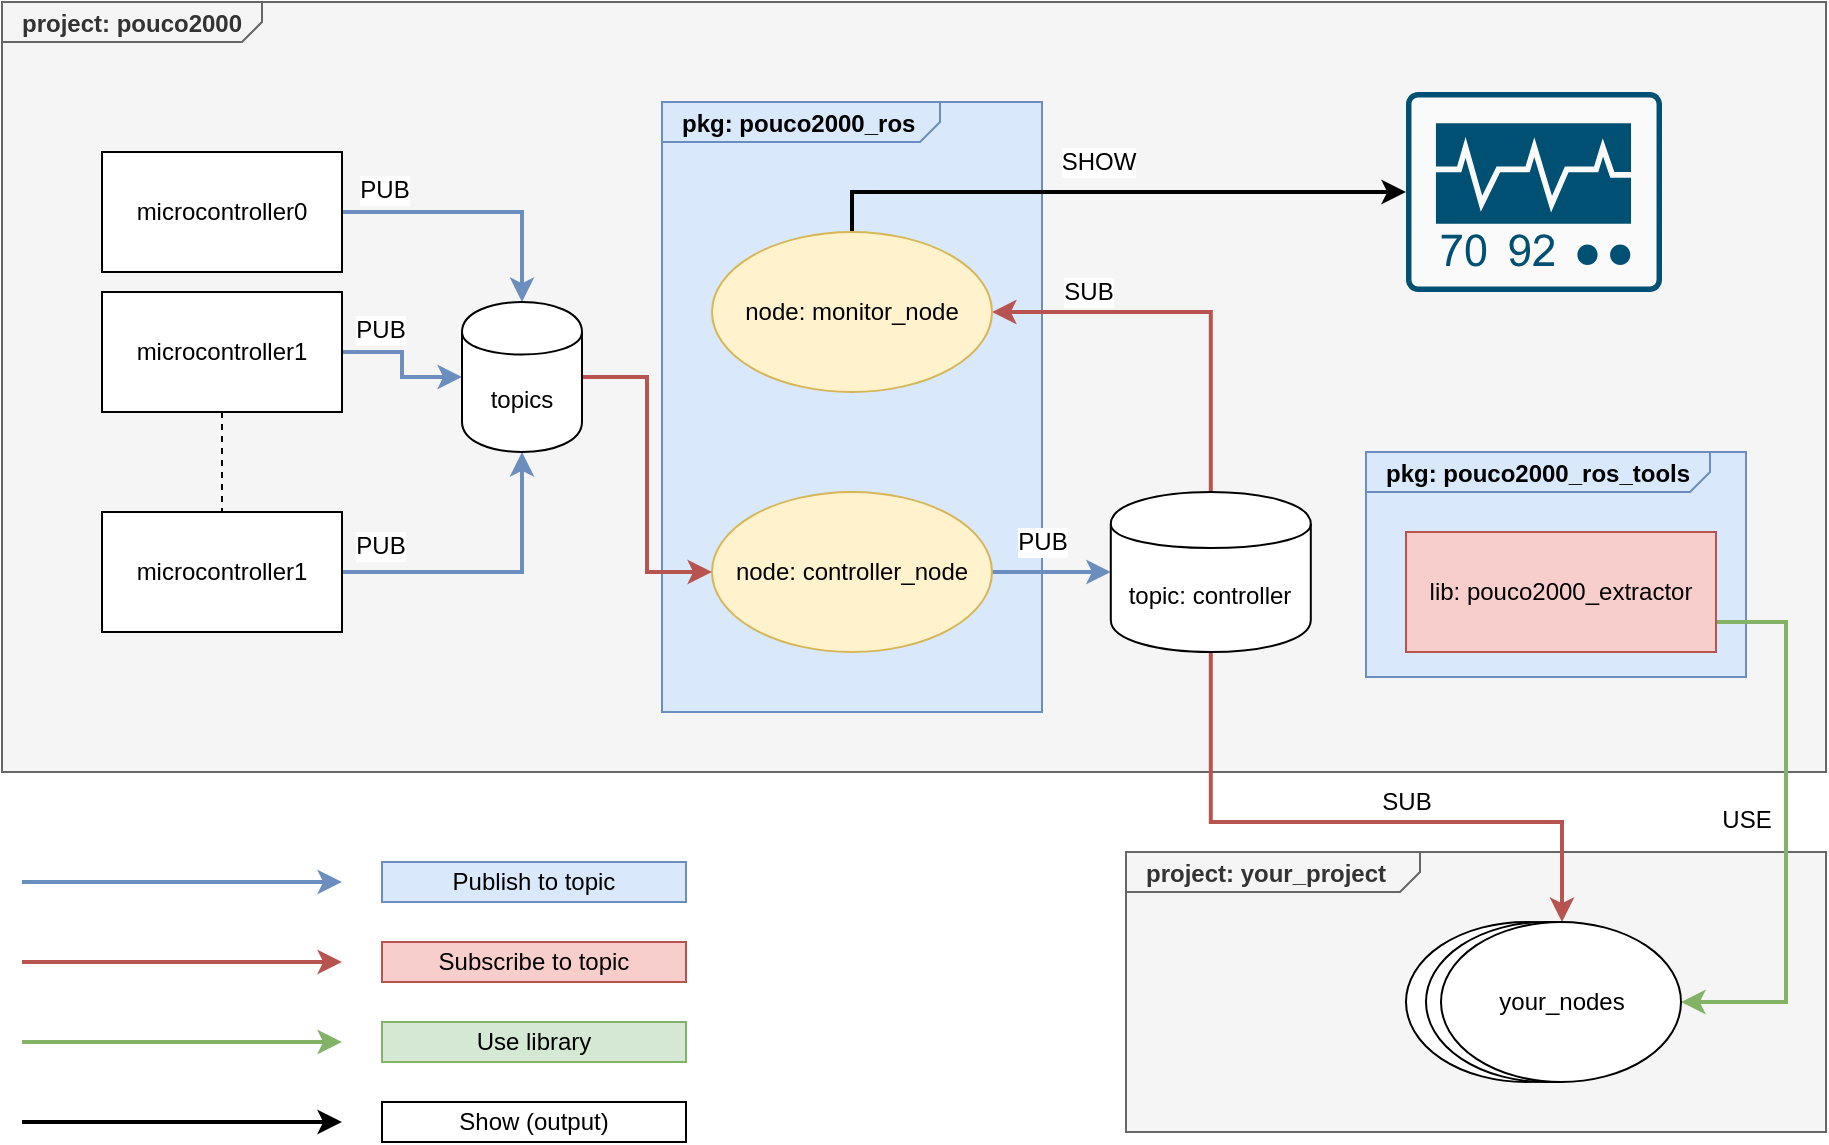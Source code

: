 <mxfile version="12.7.9" type="device"><diagram id="So-rlDlv08r-dq-No9Fe" name="Page-1"><mxGraphModel dx="1728" dy="954" grid="1" gridSize="10" guides="1" tooltips="1" connect="1" arrows="1" fold="1" page="1" pageScale="1" pageWidth="827" pageHeight="1169" math="0" shadow="0"><root><mxCell id="0"/><mxCell id="1" parent="0"/><mxCell id="6sp6Nx96BcjyDCg6MpBl-48" value="&lt;p style=&quot;margin: 0px ; margin-top: 4px ; margin-left: 10px ; text-align: left&quot;&gt;&lt;b&gt;project: your_project&lt;/b&gt;&lt;/p&gt;&lt;p style=&quot;margin: 0px ; margin-top: 4px ; margin-left: 10px ; text-align: left&quot;&gt;&lt;b&gt;&lt;br&gt;&lt;/b&gt;&lt;/p&gt;" style="html=1;strokeWidth=1;shape=mxgraph.sysml.package;html=1;overflow=fill;whiteSpace=wrap;labelX=147.17;fillColor=#f5f5f5;strokeColor=#666666;fontColor=#333333;" vertex="1" parent="1"><mxGeometry x="590" y="585" width="350" height="140" as="geometry"/></mxCell><mxCell id="6sp6Nx96BcjyDCg6MpBl-65" value="your_node" style="ellipse;whiteSpace=wrap;html=1;" vertex="1" parent="1"><mxGeometry x="730.0" y="620" width="120" height="80" as="geometry"/></mxCell><mxCell id="6sp6Nx96BcjyDCg6MpBl-64" value="your_node" style="ellipse;whiteSpace=wrap;html=1;" vertex="1" parent="1"><mxGeometry x="740" y="620" width="120" height="80" as="geometry"/></mxCell><mxCell id="6sp6Nx96BcjyDCg6MpBl-29" value="&lt;p style=&quot;margin: 0px ; margin-top: 4px ; margin-left: 10px ; text-align: left&quot;&gt;&lt;b&gt;project: pouco2000&lt;/b&gt;&lt;br&gt;&lt;/p&gt;" style="html=1;strokeWidth=1;shape=mxgraph.sysml.package;html=1;overflow=fill;whiteSpace=wrap;labelX=130.4;fillColor=#f5f5f5;strokeColor=#666666;fontColor=#333333;" vertex="1" parent="1"><mxGeometry x="28" y="160" width="912" height="385" as="geometry"/></mxCell><mxCell id="6sp6Nx96BcjyDCg6MpBl-26" value="&lt;p style=&quot;margin: 0px ; margin-top: 4px ; margin-left: 10px ; text-align: left&quot;&gt;&lt;b&gt;pkg: pouco2000_ros&lt;/b&gt;&lt;br&gt;&lt;/p&gt;" style="html=1;strokeWidth=1;shape=mxgraph.sysml.package;html=1;overflow=fill;whiteSpace=wrap;labelX=139.57;fillColor=#dae8fc;strokeColor=#6c8ebf;" vertex="1" parent="1"><mxGeometry x="358" y="210" width="190" height="305" as="geometry"/></mxCell><mxCell id="6sp6Nx96BcjyDCg6MpBl-31" style="edgeStyle=orthogonalEdgeStyle;rounded=0;orthogonalLoop=1;jettySize=auto;html=1;exitX=1;exitY=0.5;exitDx=0;exitDy=0;endArrow=classic;endFill=1;fillColor=#dae8fc;strokeColor=#6c8ebf;strokeWidth=2;" edge="1" parent="1" source="6sp6Nx96BcjyDCg6MpBl-3" target="6sp6Nx96BcjyDCg6MpBl-30"><mxGeometry relative="1" as="geometry"/></mxCell><mxCell id="6sp6Nx96BcjyDCg6MpBl-59" value="&lt;div&gt;PUB&lt;/div&gt;" style="text;html=1;align=center;verticalAlign=middle;resizable=0;points=[];labelBackgroundColor=#ffffff;" vertex="1" connectable="0" parent="6sp6Nx96BcjyDCg6MpBl-31"><mxGeometry x="0.104" y="1" relative="1" as="geometry"><mxPoint x="-53.72" y="-10" as="offset"/></mxGeometry></mxCell><mxCell id="6sp6Nx96BcjyDCg6MpBl-3" value="&lt;span class=&quot;tlid-translation translation&quot; lang=&quot;en&quot;&gt;&lt;span title=&quot;&quot; class=&quot;&quot;&gt;microcontroller&lt;/span&gt;&lt;/span&gt;0" style="rounded=0;whiteSpace=wrap;html=1;" vertex="1" parent="1"><mxGeometry x="78" y="235" width="120" height="60" as="geometry"/></mxCell><mxCell id="6sp6Nx96BcjyDCg6MpBl-6" style="edgeStyle=orthogonalEdgeStyle;rounded=0;orthogonalLoop=1;jettySize=auto;html=1;exitX=0.5;exitY=1;exitDx=0;exitDy=0;entryX=0.5;entryY=0;entryDx=0;entryDy=0;endArrow=none;endFill=0;dashed=1;" edge="1" parent="1" source="6sp6Nx96BcjyDCg6MpBl-4" target="6sp6Nx96BcjyDCg6MpBl-5"><mxGeometry relative="1" as="geometry"/></mxCell><mxCell id="6sp6Nx96BcjyDCg6MpBl-32" style="edgeStyle=orthogonalEdgeStyle;rounded=0;orthogonalLoop=1;jettySize=auto;html=1;exitX=1;exitY=0.5;exitDx=0;exitDy=0;endArrow=classic;endFill=1;fillColor=#dae8fc;strokeColor=#6c8ebf;strokeWidth=2;" edge="1" parent="1" source="6sp6Nx96BcjyDCg6MpBl-4" target="6sp6Nx96BcjyDCg6MpBl-30"><mxGeometry relative="1" as="geometry"/></mxCell><mxCell id="6sp6Nx96BcjyDCg6MpBl-60" value="&lt;div&gt;PUB&lt;/div&gt;" style="text;html=1;align=center;verticalAlign=middle;resizable=0;points=[];labelBackgroundColor=#ffffff;" vertex="1" connectable="0" parent="6sp6Nx96BcjyDCg6MpBl-32"><mxGeometry x="-0.438" y="1" relative="1" as="geometry"><mxPoint x="-2" y="-10" as="offset"/></mxGeometry></mxCell><mxCell id="6sp6Nx96BcjyDCg6MpBl-4" value="&lt;span class=&quot;tlid-translation translation&quot; lang=&quot;en&quot;&gt;&lt;span title=&quot;&quot; class=&quot;&quot;&gt;microcontroller&lt;/span&gt;&lt;/span&gt;1" style="rounded=0;whiteSpace=wrap;html=1;" vertex="1" parent="1"><mxGeometry x="78" y="305" width="120" height="60" as="geometry"/></mxCell><mxCell id="6sp6Nx96BcjyDCg6MpBl-33" style="edgeStyle=orthogonalEdgeStyle;rounded=0;orthogonalLoop=1;jettySize=auto;html=1;exitX=1;exitY=0.5;exitDx=0;exitDy=0;entryX=0.5;entryY=1;entryDx=0;entryDy=0;endArrow=classic;endFill=1;fillColor=#dae8fc;strokeColor=#6c8ebf;strokeWidth=2;" edge="1" parent="1" source="6sp6Nx96BcjyDCg6MpBl-5" target="6sp6Nx96BcjyDCg6MpBl-30"><mxGeometry relative="1" as="geometry"/></mxCell><mxCell id="6sp6Nx96BcjyDCg6MpBl-61" value="&lt;div&gt;PUB&lt;/div&gt;" style="text;html=1;align=center;verticalAlign=middle;resizable=0;points=[];labelBackgroundColor=#ffffff;" vertex="1" connectable="0" parent="6sp6Nx96BcjyDCg6MpBl-33"><mxGeometry x="-0.694" relative="1" as="geometry"><mxPoint x="-3.86" y="-13" as="offset"/></mxGeometry></mxCell><mxCell id="6sp6Nx96BcjyDCg6MpBl-5" value="&lt;span class=&quot;tlid-translation translation&quot; lang=&quot;en&quot;&gt;&lt;span title=&quot;&quot; class=&quot;&quot;&gt;microcontroller&lt;/span&gt;&lt;/span&gt;1" style="rounded=0;whiteSpace=wrap;html=1;" vertex="1" parent="1"><mxGeometry x="78" y="415" width="120" height="60" as="geometry"/></mxCell><mxCell id="6sp6Nx96BcjyDCg6MpBl-37" style="edgeStyle=orthogonalEdgeStyle;rounded=0;orthogonalLoop=1;jettySize=auto;html=1;exitX=1;exitY=0.5;exitDx=0;exitDy=0;endArrow=classic;endFill=1;strokeWidth=2;fillColor=#dae8fc;strokeColor=#6c8ebf;" edge="1" parent="1" source="6sp6Nx96BcjyDCg6MpBl-25" target="6sp6Nx96BcjyDCg6MpBl-36"><mxGeometry relative="1" as="geometry"/></mxCell><mxCell id="6sp6Nx96BcjyDCg6MpBl-58" value="&lt;div&gt;PUB&lt;/div&gt;" style="text;html=1;align=center;verticalAlign=middle;resizable=0;points=[];labelBackgroundColor=#ffffff;" vertex="1" connectable="0" parent="6sp6Nx96BcjyDCg6MpBl-37"><mxGeometry x="0.278" y="1" relative="1" as="geometry"><mxPoint x="-13.1" y="-14" as="offset"/></mxGeometry></mxCell><mxCell id="6sp6Nx96BcjyDCg6MpBl-25" value="node: controller_node" style="ellipse;whiteSpace=wrap;html=1;fillColor=#fff2cc;strokeColor=#d6b656;" vertex="1" parent="1"><mxGeometry x="383" y="405" width="140" height="80" as="geometry"/></mxCell><mxCell id="6sp6Nx96BcjyDCg6MpBl-35" style="edgeStyle=orthogonalEdgeStyle;rounded=0;orthogonalLoop=1;jettySize=auto;html=1;exitX=1;exitY=0.5;exitDx=0;exitDy=0;entryX=0;entryY=0.5;entryDx=0;entryDy=0;endArrow=classic;endFill=1;strokeWidth=2;fillColor=#f8cecc;strokeColor=#b85450;" edge="1" parent="1" source="6sp6Nx96BcjyDCg6MpBl-30" target="6sp6Nx96BcjyDCg6MpBl-25"><mxGeometry relative="1" as="geometry"/></mxCell><mxCell id="6sp6Nx96BcjyDCg6MpBl-30" value="topics" style="shape=cylinder;whiteSpace=wrap;html=1;boundedLbl=1;backgroundOutline=1;" vertex="1" parent="1"><mxGeometry x="258" y="310" width="60" height="75" as="geometry"/></mxCell><mxCell id="6sp6Nx96BcjyDCg6MpBl-39" style="edgeStyle=orthogonalEdgeStyle;rounded=0;orthogonalLoop=1;jettySize=auto;html=1;exitX=0.5;exitY=0;exitDx=0;exitDy=0;entryX=1;entryY=0.5;entryDx=0;entryDy=0;endArrow=classic;endFill=1;strokeWidth=2;fillColor=#f8cecc;strokeColor=#b85450;" edge="1" parent="1" source="6sp6Nx96BcjyDCg6MpBl-36" target="6sp6Nx96BcjyDCg6MpBl-38"><mxGeometry relative="1" as="geometry"/></mxCell><mxCell id="6sp6Nx96BcjyDCg6MpBl-57" value="&lt;div&gt;SUB&lt;/div&gt;" style="text;html=1;align=center;verticalAlign=middle;resizable=0;points=[];labelBackgroundColor=#ffffff;" vertex="1" connectable="0" parent="6sp6Nx96BcjyDCg6MpBl-39"><mxGeometry x="0.36" y="-3" relative="1" as="geometry"><mxPoint x="-16.58" y="-7" as="offset"/></mxGeometry></mxCell><mxCell id="6sp6Nx96BcjyDCg6MpBl-50" style="edgeStyle=orthogonalEdgeStyle;rounded=0;orthogonalLoop=1;jettySize=auto;html=1;exitX=0.5;exitY=1;exitDx=0;exitDy=0;endArrow=classic;endFill=1;strokeWidth=2;fillColor=#f8cecc;strokeColor=#b85450;" edge="1" parent="1" source="6sp6Nx96BcjyDCg6MpBl-36" target="6sp6Nx96BcjyDCg6MpBl-49"><mxGeometry relative="1" as="geometry"><Array as="points"><mxPoint x="632" y="570"/><mxPoint x="808" y="570"/></Array></mxGeometry></mxCell><mxCell id="6sp6Nx96BcjyDCg6MpBl-62" value="&lt;div&gt;SUB&lt;/div&gt;" style="text;html=1;align=center;verticalAlign=middle;resizable=0;points=[];labelBackgroundColor=#ffffff;" vertex="1" connectable="0" parent="6sp6Nx96BcjyDCg6MpBl-50"><mxGeometry x="0.305" relative="1" as="geometry"><mxPoint x="-19.76" y="-10" as="offset"/></mxGeometry></mxCell><mxCell id="6sp6Nx96BcjyDCg6MpBl-36" value="topic: controller" style="shape=cylinder;whiteSpace=wrap;html=1;boundedLbl=1;backgroundOutline=1;" vertex="1" parent="1"><mxGeometry x="582.4" y="405" width="100" height="80" as="geometry"/></mxCell><mxCell id="6sp6Nx96BcjyDCg6MpBl-47" style="edgeStyle=orthogonalEdgeStyle;rounded=0;orthogonalLoop=1;jettySize=auto;html=1;exitX=0.5;exitY=0;exitDx=0;exitDy=0;entryX=0;entryY=0.5;entryDx=0;entryDy=0;entryPerimeter=0;endArrow=classic;endFill=1;strokeWidth=2;" edge="1" parent="1" source="6sp6Nx96BcjyDCg6MpBl-38" target="6sp6Nx96BcjyDCg6MpBl-43"><mxGeometry relative="1" as="geometry"/></mxCell><mxCell id="6sp6Nx96BcjyDCg6MpBl-56" value="&lt;div&gt;SHOW&lt;/div&gt;" style="text;html=1;align=center;verticalAlign=middle;resizable=0;points=[];labelBackgroundColor=#ffffff;" vertex="1" connectable="0" parent="6sp6Nx96BcjyDCg6MpBl-47"><mxGeometry x="-0.042" y="4" relative="1" as="geometry"><mxPoint y="-11" as="offset"/></mxGeometry></mxCell><mxCell id="6sp6Nx96BcjyDCg6MpBl-38" value="node: monitor_node" style="ellipse;whiteSpace=wrap;html=1;fillColor=#fff2cc;strokeColor=#d6b656;" vertex="1" parent="1"><mxGeometry x="383" y="275" width="140" height="80" as="geometry"/></mxCell><mxCell id="6sp6Nx96BcjyDCg6MpBl-43" value="" style="points=[[0.015,0.015,0],[0.985,0.015,0],[0.985,0.985,0],[0.015,0.985,0],[0.25,0,0],[0.5,0,0],[0.75,0,0],[1,0.25,0],[1,0.5,0],[1,0.75,0],[0.75,1,0],[0.5,1,0],[0.25,1,0],[0,0.75,0],[0,0.5,0],[0,0.25,0]];verticalLabelPosition=bottom;html=1;verticalAlign=top;aspect=fixed;align=center;pointerEvents=1;shape=mxgraph.cisco19.rect;prIcon=monitor;fillColor=#FAFAFA;strokeColor=#005073;" vertex="1" parent="1"><mxGeometry x="730" y="205" width="128" height="100" as="geometry"/></mxCell><mxCell id="6sp6Nx96BcjyDCg6MpBl-45" value="&lt;p style=&quot;margin: 0px ; margin-top: 4px ; margin-left: 10px ; text-align: left&quot;&gt;&lt;b&gt;pkg: pouco2000_ros_tools&lt;/b&gt;&lt;/p&gt;" style="html=1;strokeWidth=1;shape=mxgraph.sysml.package;html=1;overflow=fill;whiteSpace=wrap;labelX=172.38;fillColor=#dae8fc;strokeColor=#6c8ebf;" vertex="1" parent="1"><mxGeometry x="710" y="385" width="190" height="112.5" as="geometry"/></mxCell><mxCell id="6sp6Nx96BcjyDCg6MpBl-55" style="edgeStyle=orthogonalEdgeStyle;rounded=0;orthogonalLoop=1;jettySize=auto;html=1;exitX=1;exitY=0.75;exitDx=0;exitDy=0;entryX=1;entryY=0.5;entryDx=0;entryDy=0;endArrow=classic;endFill=1;strokeWidth=2;fillColor=#d5e8d4;strokeColor=#82b366;" edge="1" parent="1" source="6sp6Nx96BcjyDCg6MpBl-46" target="6sp6Nx96BcjyDCg6MpBl-49"><mxGeometry relative="1" as="geometry"><Array as="points"><mxPoint x="920" y="470"/><mxPoint x="920" y="660"/></Array></mxGeometry></mxCell><mxCell id="6sp6Nx96BcjyDCg6MpBl-63" value="USE" style="text;html=1;align=center;verticalAlign=middle;resizable=0;points=[];labelBackgroundColor=#ffffff;" vertex="1" connectable="0" parent="6sp6Nx96BcjyDCg6MpBl-55"><mxGeometry x="-0.036" y="1" relative="1" as="geometry"><mxPoint x="-21" as="offset"/></mxGeometry></mxCell><mxCell id="6sp6Nx96BcjyDCg6MpBl-46" value="lib: pouco2000_extractor" style="rounded=0;whiteSpace=wrap;html=1;fillColor=#f8cecc;strokeColor=#b85450;" vertex="1" parent="1"><mxGeometry x="730" y="425" width="155" height="60" as="geometry"/></mxCell><mxCell id="6sp6Nx96BcjyDCg6MpBl-49" value="your_nodes" style="ellipse;whiteSpace=wrap;html=1;" vertex="1" parent="1"><mxGeometry x="747.5" y="620" width="120" height="80" as="geometry"/></mxCell><mxCell id="6sp6Nx96BcjyDCg6MpBl-66" value="" style="endArrow=classic;html=1;strokeWidth=2;fillColor=#dae8fc;strokeColor=#6c8ebf;" edge="1" parent="1"><mxGeometry width="50" height="50" relative="1" as="geometry"><mxPoint x="38" y="600" as="sourcePoint"/><mxPoint x="198" y="600" as="targetPoint"/></mxGeometry></mxCell><mxCell id="6sp6Nx96BcjyDCg6MpBl-67" value="" style="endArrow=classic;html=1;strokeWidth=2;fillColor=#f8cecc;strokeColor=#b85450;" edge="1" parent="1"><mxGeometry width="50" height="50" relative="1" as="geometry"><mxPoint x="38" y="640" as="sourcePoint"/><mxPoint x="198" y="640" as="targetPoint"/></mxGeometry></mxCell><mxCell id="6sp6Nx96BcjyDCg6MpBl-68" value="" style="endArrow=classic;html=1;strokeWidth=2;fillColor=#d5e8d4;strokeColor=#82b366;" edge="1" parent="1"><mxGeometry width="50" height="50" relative="1" as="geometry"><mxPoint x="38" y="680" as="sourcePoint"/><mxPoint x="198" y="680" as="targetPoint"/></mxGeometry></mxCell><mxCell id="6sp6Nx96BcjyDCg6MpBl-69" value="" style="endArrow=classic;html=1;strokeWidth=2;fillColor=#f8cecc;strokeColor=#000000;" edge="1" parent="1"><mxGeometry width="50" height="50" relative="1" as="geometry"><mxPoint x="38" y="720" as="sourcePoint"/><mxPoint x="198" y="720" as="targetPoint"/></mxGeometry></mxCell><mxCell id="6sp6Nx96BcjyDCg6MpBl-70" value="Publish to topic" style="text;html=1;strokeColor=#6c8ebf;fillColor=#dae8fc;align=center;verticalAlign=middle;whiteSpace=wrap;rounded=0;" vertex="1" parent="1"><mxGeometry x="218" y="590" width="152" height="20" as="geometry"/></mxCell><mxCell id="6sp6Nx96BcjyDCg6MpBl-71" value="Subscribe to topic" style="text;html=1;strokeColor=#b85450;fillColor=#f8cecc;align=center;verticalAlign=middle;whiteSpace=wrap;rounded=0;" vertex="1" parent="1"><mxGeometry x="218" y="630" width="152" height="20" as="geometry"/></mxCell><mxCell id="6sp6Nx96BcjyDCg6MpBl-72" value="Use library" style="text;html=1;strokeColor=#82b366;fillColor=#d5e8d4;align=center;verticalAlign=middle;whiteSpace=wrap;rounded=0;" vertex="1" parent="1"><mxGeometry x="218" y="670" width="152" height="20" as="geometry"/></mxCell><mxCell id="6sp6Nx96BcjyDCg6MpBl-73" value="Show (output)" style="text;html=1;strokeColor=#000000;fillColor=#ffffff;align=center;verticalAlign=middle;whiteSpace=wrap;rounded=0;" vertex="1" parent="1"><mxGeometry x="218" y="710" width="152" height="20" as="geometry"/></mxCell></root></mxGraphModel></diagram></mxfile>